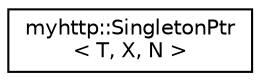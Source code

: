 digraph "Graphical Class Hierarchy"
{
 // LATEX_PDF_SIZE
  edge [fontname="Helvetica",fontsize="10",labelfontname="Helvetica",labelfontsize="10"];
  node [fontname="Helvetica",fontsize="10",shape=record];
  rankdir="LR";
  Node0 [label="myhttp::SingletonPtr\l\< T, X, N \>",height=0.2,width=0.4,color="black", fillcolor="white", style="filled",URL="$classmyhttp_1_1SingletonPtr.html",tooltip=" "];
}
